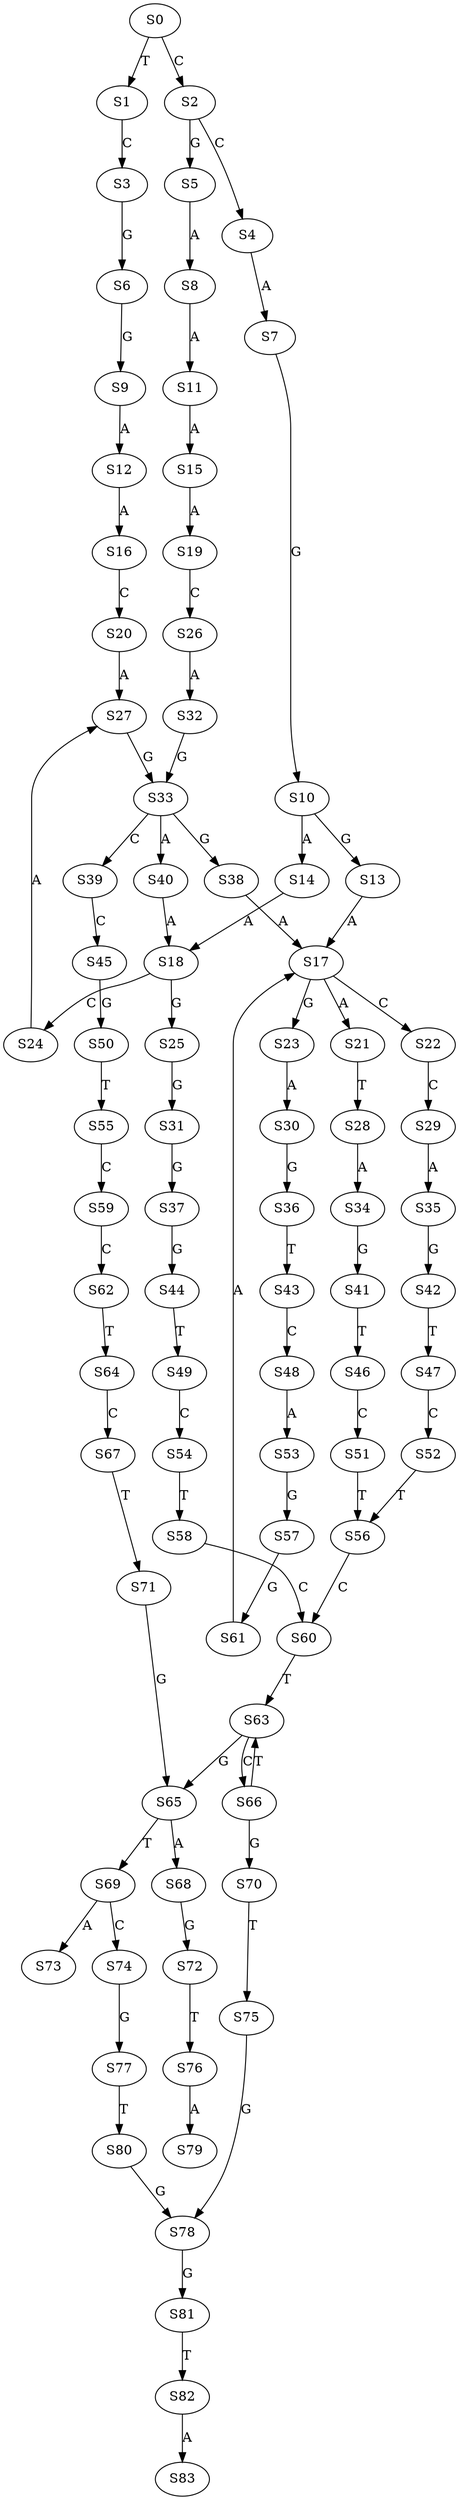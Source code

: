 strict digraph  {
	S0 -> S1 [ label = T ];
	S0 -> S2 [ label = C ];
	S1 -> S3 [ label = C ];
	S2 -> S4 [ label = C ];
	S2 -> S5 [ label = G ];
	S3 -> S6 [ label = G ];
	S4 -> S7 [ label = A ];
	S5 -> S8 [ label = A ];
	S6 -> S9 [ label = G ];
	S7 -> S10 [ label = G ];
	S8 -> S11 [ label = A ];
	S9 -> S12 [ label = A ];
	S10 -> S13 [ label = G ];
	S10 -> S14 [ label = A ];
	S11 -> S15 [ label = A ];
	S12 -> S16 [ label = A ];
	S13 -> S17 [ label = A ];
	S14 -> S18 [ label = A ];
	S15 -> S19 [ label = A ];
	S16 -> S20 [ label = C ];
	S17 -> S21 [ label = A ];
	S17 -> S22 [ label = C ];
	S17 -> S23 [ label = G ];
	S18 -> S24 [ label = C ];
	S18 -> S25 [ label = G ];
	S19 -> S26 [ label = C ];
	S20 -> S27 [ label = A ];
	S21 -> S28 [ label = T ];
	S22 -> S29 [ label = C ];
	S23 -> S30 [ label = A ];
	S24 -> S27 [ label = A ];
	S25 -> S31 [ label = G ];
	S26 -> S32 [ label = A ];
	S27 -> S33 [ label = G ];
	S28 -> S34 [ label = A ];
	S29 -> S35 [ label = A ];
	S30 -> S36 [ label = G ];
	S31 -> S37 [ label = G ];
	S32 -> S33 [ label = G ];
	S33 -> S38 [ label = G ];
	S33 -> S39 [ label = C ];
	S33 -> S40 [ label = A ];
	S34 -> S41 [ label = G ];
	S35 -> S42 [ label = G ];
	S36 -> S43 [ label = T ];
	S37 -> S44 [ label = G ];
	S38 -> S17 [ label = A ];
	S39 -> S45 [ label = C ];
	S40 -> S18 [ label = A ];
	S41 -> S46 [ label = T ];
	S42 -> S47 [ label = T ];
	S43 -> S48 [ label = C ];
	S44 -> S49 [ label = T ];
	S45 -> S50 [ label = G ];
	S46 -> S51 [ label = C ];
	S47 -> S52 [ label = C ];
	S48 -> S53 [ label = A ];
	S49 -> S54 [ label = C ];
	S50 -> S55 [ label = T ];
	S51 -> S56 [ label = T ];
	S52 -> S56 [ label = T ];
	S53 -> S57 [ label = G ];
	S54 -> S58 [ label = T ];
	S55 -> S59 [ label = C ];
	S56 -> S60 [ label = C ];
	S57 -> S61 [ label = G ];
	S58 -> S60 [ label = C ];
	S59 -> S62 [ label = C ];
	S60 -> S63 [ label = T ];
	S61 -> S17 [ label = A ];
	S62 -> S64 [ label = T ];
	S63 -> S65 [ label = G ];
	S63 -> S66 [ label = C ];
	S64 -> S67 [ label = C ];
	S65 -> S68 [ label = A ];
	S65 -> S69 [ label = T ];
	S66 -> S63 [ label = T ];
	S66 -> S70 [ label = G ];
	S67 -> S71 [ label = T ];
	S68 -> S72 [ label = G ];
	S69 -> S73 [ label = A ];
	S69 -> S74 [ label = C ];
	S70 -> S75 [ label = T ];
	S71 -> S65 [ label = G ];
	S72 -> S76 [ label = T ];
	S74 -> S77 [ label = G ];
	S75 -> S78 [ label = G ];
	S76 -> S79 [ label = A ];
	S77 -> S80 [ label = T ];
	S78 -> S81 [ label = G ];
	S80 -> S78 [ label = G ];
	S81 -> S82 [ label = T ];
	S82 -> S83 [ label = A ];
}
